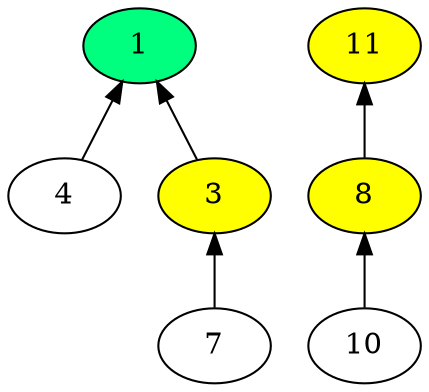 digraph time_source_tree {
  rankdir="BT";
  "3" -> "1";
  "4" -> "1";
  "7" -> "3";
  "8" -> "11";
  "10" -> "8";
  "1" [fillcolor="yellow" style="filled"];
  "3" [fillcolor="yellow" style="filled"];
  "8" [fillcolor="yellow" style="filled"];
  "11" [fillcolor="yellow" style="filled"];
  "1" [rank="source" fillcolor="#00FF7F" style="filled"];
}
